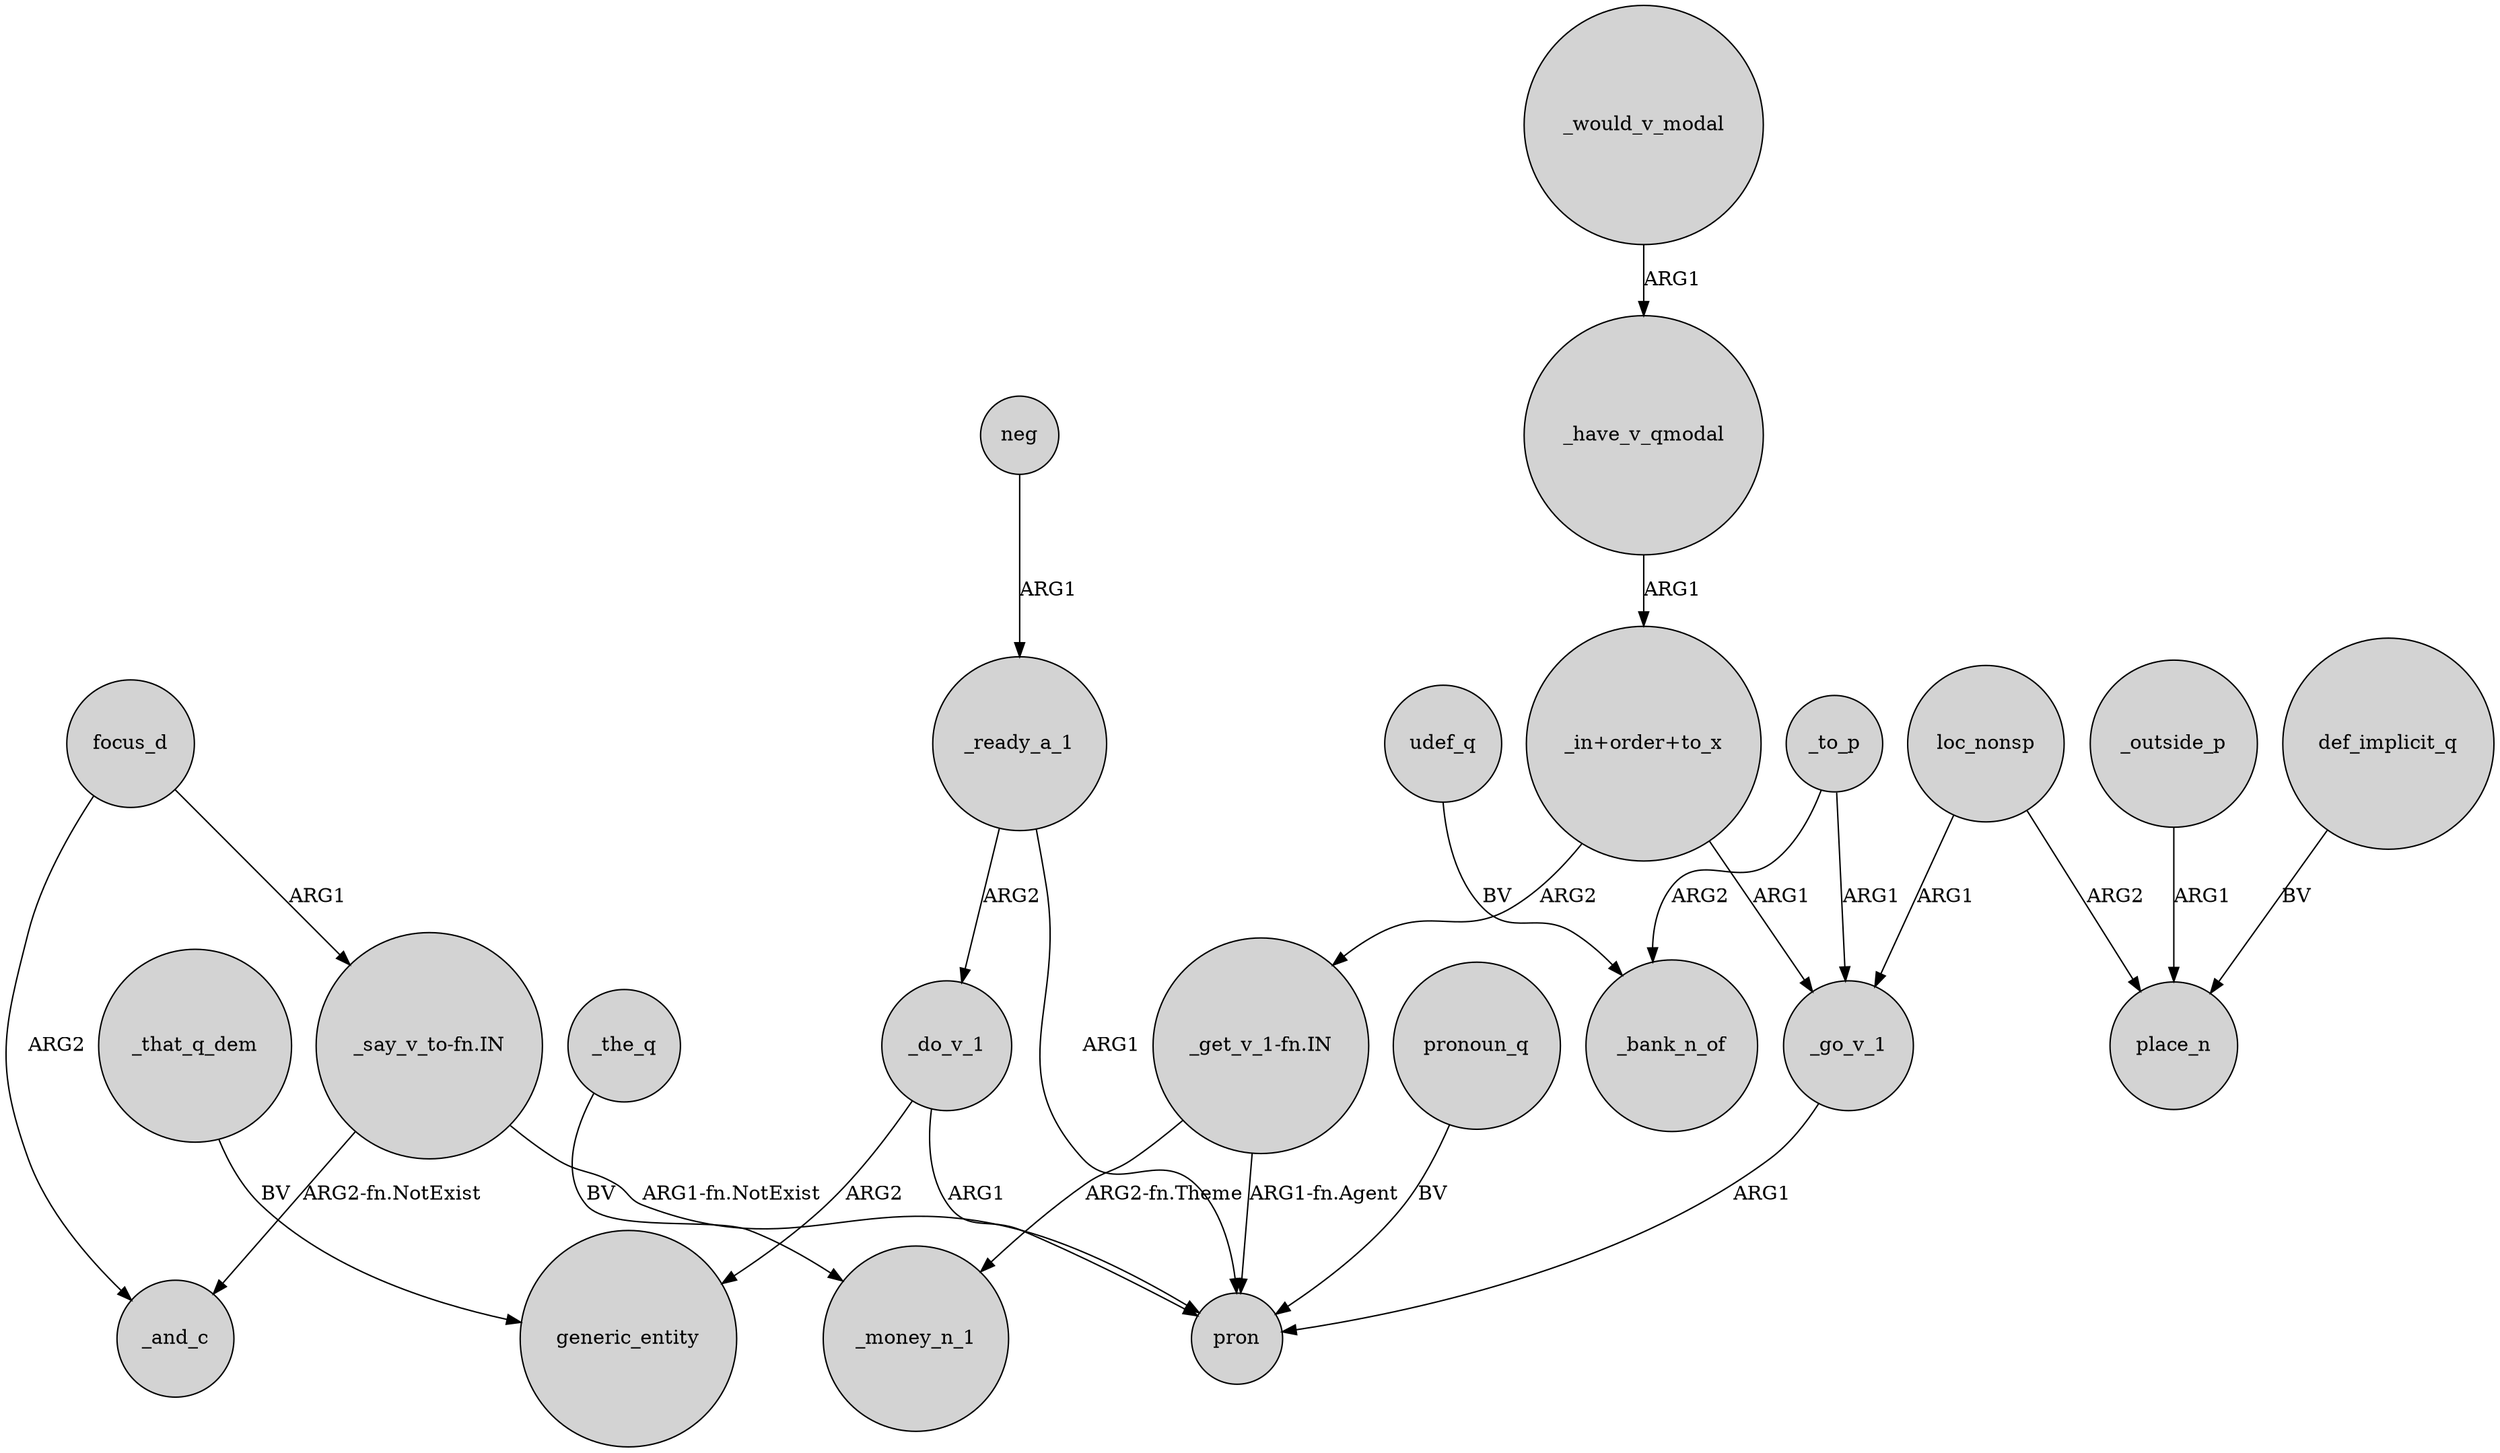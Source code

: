 digraph {
	node [shape=circle style=filled]
	_the_q -> _money_n_1 [label=BV]
	neg -> _ready_a_1 [label=ARG1]
	_that_q_dem -> generic_entity [label=BV]
	_ready_a_1 -> pron [label=ARG1]
	"_say_v_to-fn.IN" -> pron [label="ARG1-fn.NotExist"]
	_outside_p -> place_n [label=ARG1]
	def_implicit_q -> place_n [label=BV]
	_do_v_1 -> generic_entity [label=ARG2]
	focus_d -> _and_c [label=ARG2]
	"_in+order+to_x" -> "_get_v_1-fn.IN" [label=ARG2]
	_ready_a_1 -> _do_v_1 [label=ARG2]
	_have_v_qmodal -> "_in+order+to_x" [label=ARG1]
	pronoun_q -> pron [label=BV]
	_do_v_1 -> pron [label=ARG1]
	"_in+order+to_x" -> _go_v_1 [label=ARG1]
	"_get_v_1-fn.IN" -> pron [label="ARG1-fn.Agent"]
	"_get_v_1-fn.IN" -> _money_n_1 [label="ARG2-fn.Theme"]
	"_say_v_to-fn.IN" -> _and_c [label="ARG2-fn.NotExist"]
	_to_p -> _go_v_1 [label=ARG1]
	_to_p -> _bank_n_of [label=ARG2]
	_go_v_1 -> pron [label=ARG1]
	loc_nonsp -> place_n [label=ARG2]
	loc_nonsp -> _go_v_1 [label=ARG1]
	udef_q -> _bank_n_of [label=BV]
	focus_d -> "_say_v_to-fn.IN" [label=ARG1]
	_would_v_modal -> _have_v_qmodal [label=ARG1]
}

